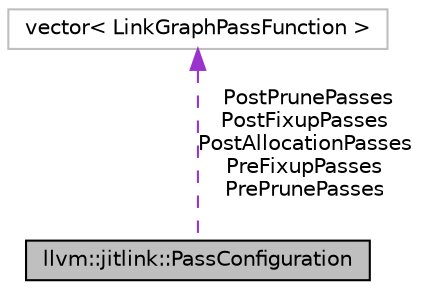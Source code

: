 digraph "llvm::jitlink::PassConfiguration"
{
 // LATEX_PDF_SIZE
  bgcolor="transparent";
  edge [fontname="Helvetica",fontsize="10",labelfontname="Helvetica",labelfontsize="10"];
  node [fontname="Helvetica",fontsize="10",shape=record];
  Node1 [label="llvm::jitlink::PassConfiguration",height=0.2,width=0.4,color="black", fillcolor="grey75", style="filled", fontcolor="black",tooltip="An LinkGraph pass configuration, consisting of a list of pre-prune, post-prune, and post-fixup passes..."];
  Node2 -> Node1 [dir="back",color="darkorchid3",fontsize="10",style="dashed",label=" PostPrunePasses\nPostFixupPasses\nPostAllocationPasses\nPreFixupPasses\nPrePrunePasses" ,fontname="Helvetica"];
  Node2 [label="vector\< LinkGraphPassFunction \>",height=0.2,width=0.4,color="grey75",tooltip=" "];
}
